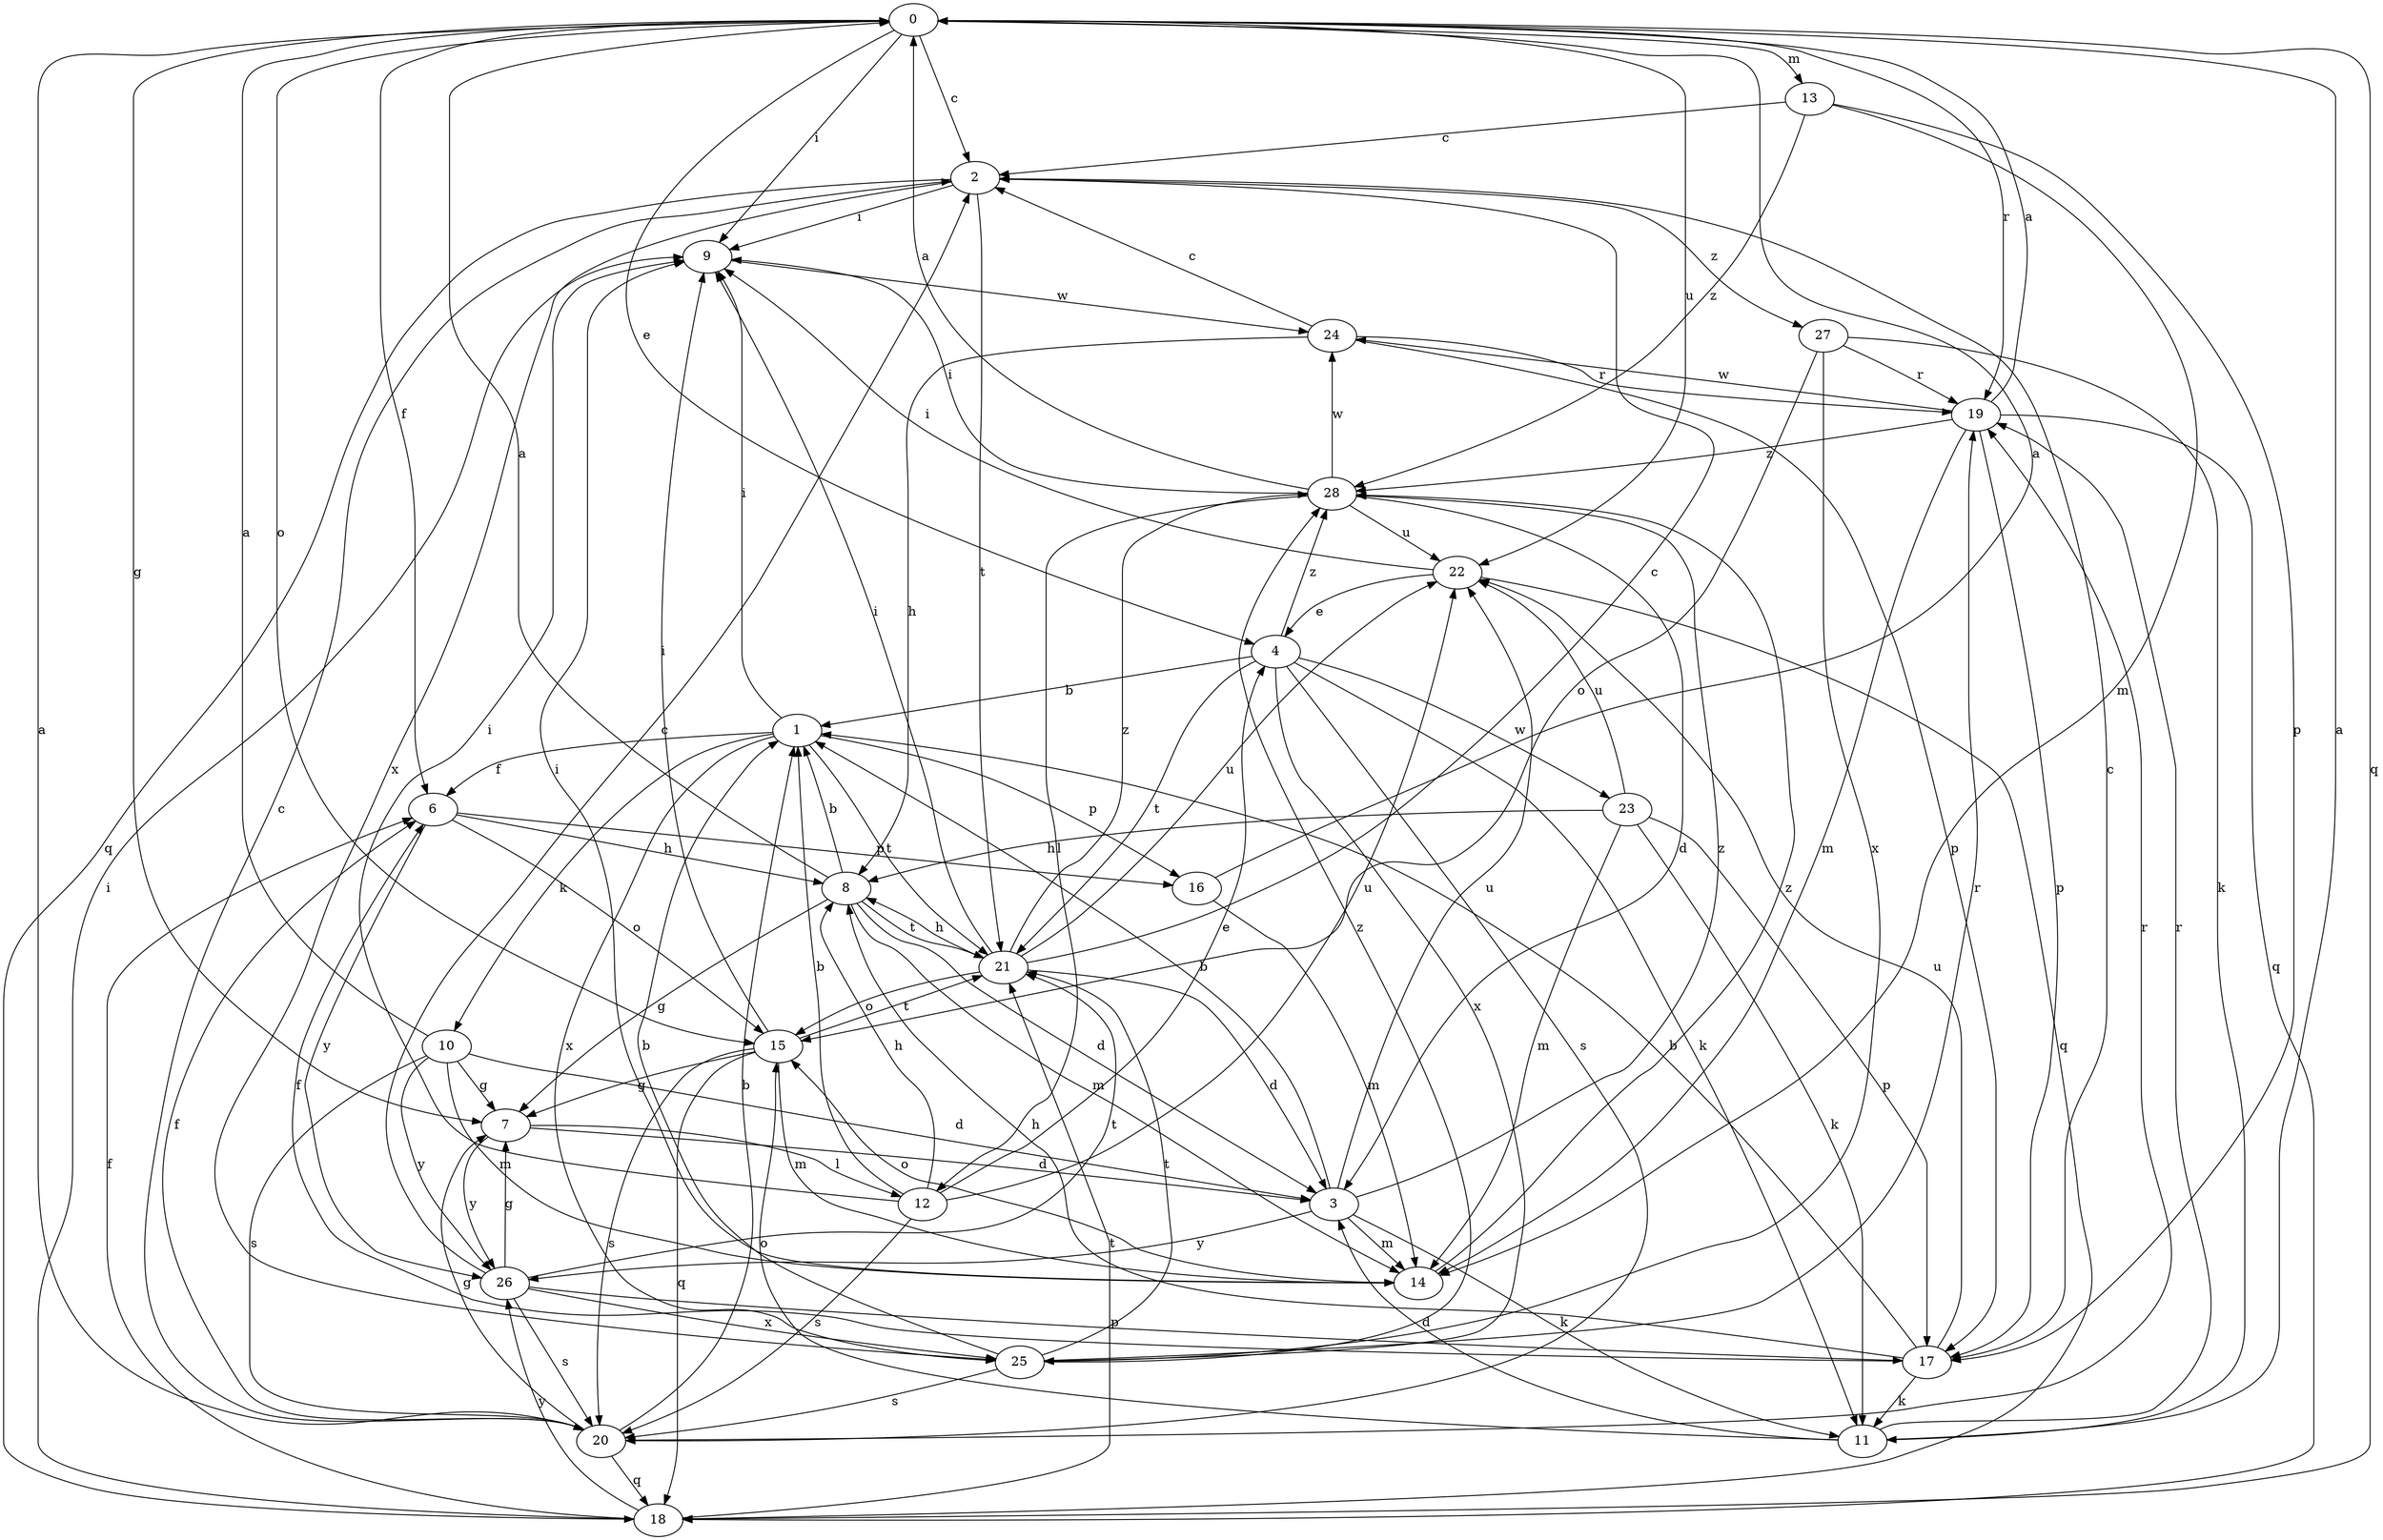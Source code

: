 strict digraph  {
0;
1;
2;
3;
4;
6;
7;
8;
9;
10;
11;
12;
13;
14;
15;
16;
17;
18;
19;
20;
21;
22;
23;
24;
25;
26;
27;
28;
0 -> 2  [label=c];
0 -> 4  [label=e];
0 -> 6  [label=f];
0 -> 7  [label=g];
0 -> 9  [label=i];
0 -> 13  [label=m];
0 -> 15  [label=o];
0 -> 18  [label=q];
0 -> 19  [label=r];
0 -> 22  [label=u];
1 -> 6  [label=f];
1 -> 9  [label=i];
1 -> 10  [label=k];
1 -> 16  [label=p];
1 -> 21  [label=t];
1 -> 25  [label=x];
2 -> 9  [label=i];
2 -> 18  [label=q];
2 -> 21  [label=t];
2 -> 25  [label=x];
2 -> 27  [label=z];
3 -> 1  [label=b];
3 -> 11  [label=k];
3 -> 14  [label=m];
3 -> 22  [label=u];
3 -> 26  [label=y];
3 -> 28  [label=z];
4 -> 1  [label=b];
4 -> 11  [label=k];
4 -> 20  [label=s];
4 -> 21  [label=t];
4 -> 23  [label=w];
4 -> 25  [label=x];
4 -> 28  [label=z];
6 -> 8  [label=h];
6 -> 15  [label=o];
6 -> 16  [label=p];
6 -> 26  [label=y];
7 -> 3  [label=d];
7 -> 12  [label=l];
7 -> 26  [label=y];
8 -> 0  [label=a];
8 -> 1  [label=b];
8 -> 3  [label=d];
8 -> 7  [label=g];
8 -> 14  [label=m];
8 -> 21  [label=t];
9 -> 24  [label=w];
10 -> 0  [label=a];
10 -> 3  [label=d];
10 -> 7  [label=g];
10 -> 14  [label=m];
10 -> 20  [label=s];
10 -> 26  [label=y];
11 -> 0  [label=a];
11 -> 3  [label=d];
11 -> 15  [label=o];
11 -> 19  [label=r];
12 -> 1  [label=b];
12 -> 4  [label=e];
12 -> 8  [label=h];
12 -> 9  [label=i];
12 -> 20  [label=s];
12 -> 22  [label=u];
13 -> 2  [label=c];
13 -> 14  [label=m];
13 -> 17  [label=p];
13 -> 28  [label=z];
14 -> 9  [label=i];
14 -> 15  [label=o];
14 -> 28  [label=z];
15 -> 7  [label=g];
15 -> 9  [label=i];
15 -> 14  [label=m];
15 -> 18  [label=q];
15 -> 20  [label=s];
15 -> 21  [label=t];
16 -> 0  [label=a];
16 -> 14  [label=m];
17 -> 1  [label=b];
17 -> 2  [label=c];
17 -> 6  [label=f];
17 -> 8  [label=h];
17 -> 11  [label=k];
17 -> 22  [label=u];
18 -> 6  [label=f];
18 -> 9  [label=i];
18 -> 21  [label=t];
18 -> 26  [label=y];
19 -> 0  [label=a];
19 -> 14  [label=m];
19 -> 17  [label=p];
19 -> 18  [label=q];
19 -> 24  [label=w];
19 -> 28  [label=z];
20 -> 0  [label=a];
20 -> 1  [label=b];
20 -> 2  [label=c];
20 -> 6  [label=f];
20 -> 7  [label=g];
20 -> 18  [label=q];
20 -> 19  [label=r];
21 -> 2  [label=c];
21 -> 3  [label=d];
21 -> 8  [label=h];
21 -> 9  [label=i];
21 -> 15  [label=o];
21 -> 22  [label=u];
21 -> 28  [label=z];
22 -> 4  [label=e];
22 -> 9  [label=i];
22 -> 18  [label=q];
23 -> 8  [label=h];
23 -> 11  [label=k];
23 -> 14  [label=m];
23 -> 17  [label=p];
23 -> 22  [label=u];
24 -> 2  [label=c];
24 -> 8  [label=h];
24 -> 17  [label=p];
24 -> 19  [label=r];
25 -> 1  [label=b];
25 -> 19  [label=r];
25 -> 20  [label=s];
25 -> 21  [label=t];
25 -> 28  [label=z];
26 -> 2  [label=c];
26 -> 7  [label=g];
26 -> 17  [label=p];
26 -> 20  [label=s];
26 -> 21  [label=t];
26 -> 25  [label=x];
27 -> 11  [label=k];
27 -> 15  [label=o];
27 -> 19  [label=r];
27 -> 25  [label=x];
28 -> 0  [label=a];
28 -> 3  [label=d];
28 -> 9  [label=i];
28 -> 12  [label=l];
28 -> 22  [label=u];
28 -> 24  [label=w];
}
